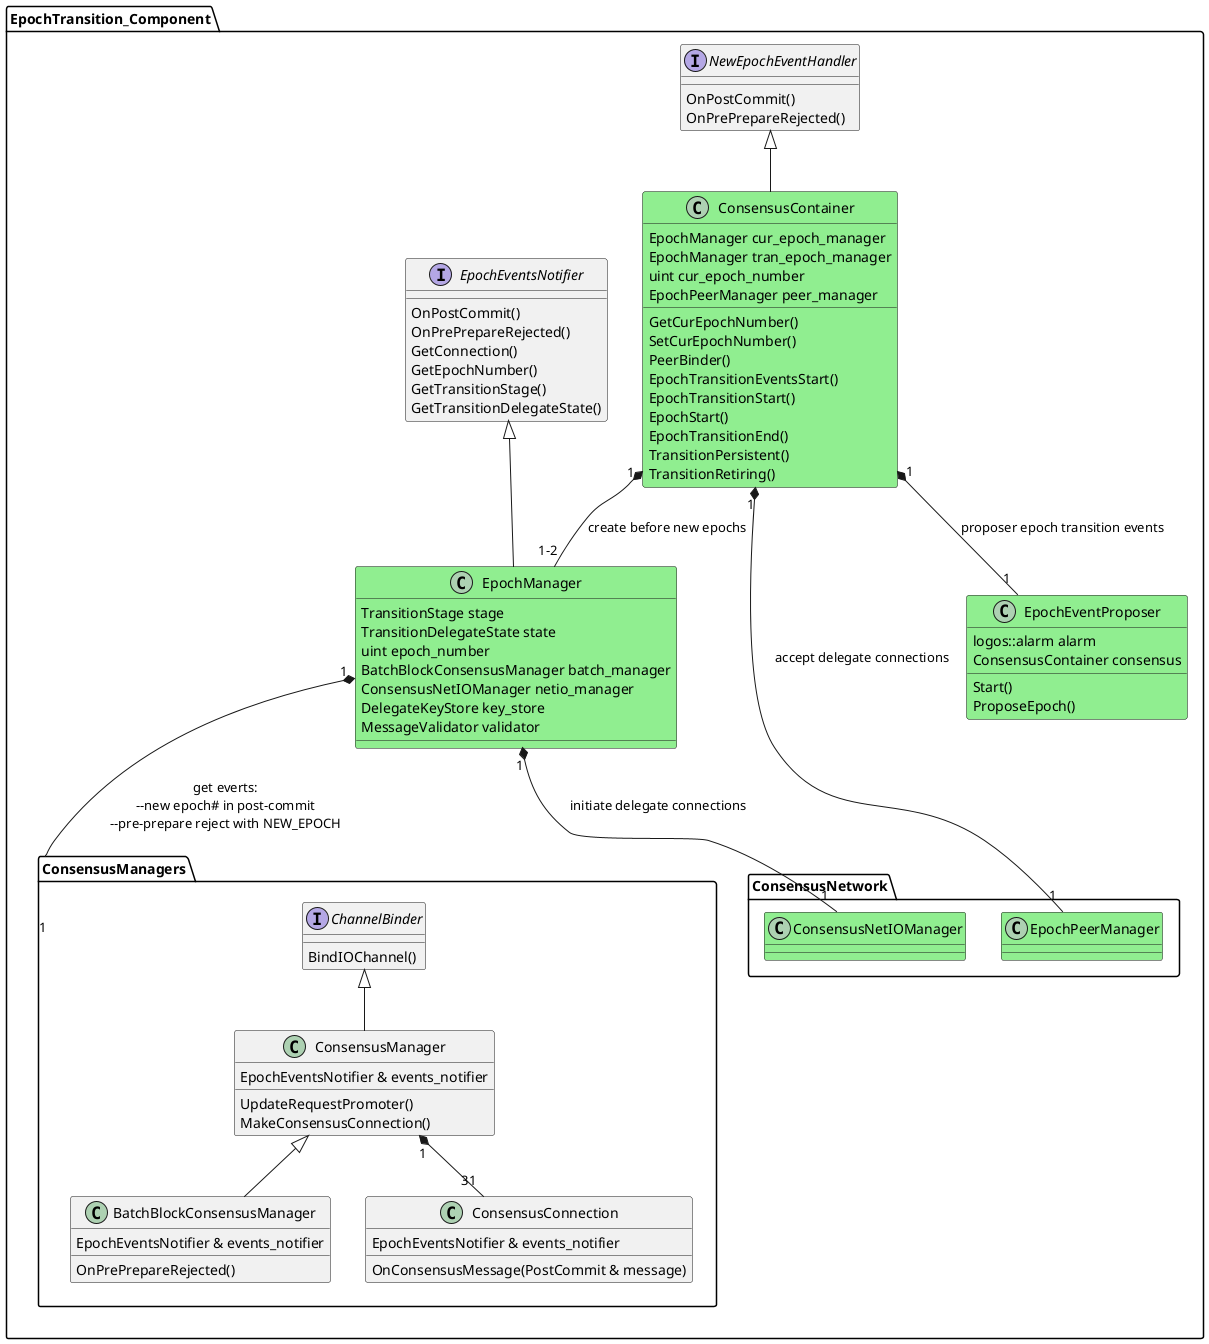 
@startuml

package EpochTransition_Component{
	
	package ConsensusManagers{
		interface ChannelBinder
		ChannelBinder : BindIOChannel()
		ChannelBinder <|-- ConsensusManager
		
		class ConsensusManager 
		ConsensusManager : EpochEventsNotifier & events_notifier
		ConsensusManager : UpdateRequestPromoter()
		ConsensusManager : MakeConsensusConnection()
	
		ConsensusManager <|-- BatchBlockConsensusManager
		ConsensusManager "1" *-- "31" ConsensusConnection
		
		class ConsensusConnection
		ConsensusConnection : EpochEventsNotifier & events_notifier
		ConsensusConnection : OnConsensusMessage(PostCommit & message)
		
		class BatchBlockConsensusManager 
		BatchBlockConsensusManager : EpochEventsNotifier & events_notifier
		BatchBlockConsensusManager : OnPrePrepareRejected()		
	}
	
	package ConsensusNetwork{
		class ConsensusNetIOManager #lightgreen
		class EpochPeerManager #lightgreen 
	}
	
	class EpochEventProposer #lightgreen
	EpochEventProposer : logos::alarm alarm
	EpochEventProposer : ConsensusContainer consensus 
	EpochEventProposer : Start()
	EpochEventProposer : ProposeEpoch()
	
	interface NewEpochEventHandler
	NewEpochEventHandler : OnPostCommit()
	NewEpochEventHandler : OnPrePrepareRejected()
		
	NewEpochEventHandler <|-- ConsensusContainer
	
	class ConsensusContainer #lightgreen
	ConsensusContainer : EpochManager cur_epoch_manager
	ConsensusContainer : EpochManager tran_epoch_manager
	ConsensusContainer : uint cur_epoch_number 
	ConsensusContainer : EpochPeerManager peer_manager
	
	ConsensusContainer : GetCurEpochNumber()
	ConsensusContainer : SetCurEpochNumber()
	ConsensusContainer : PeerBinder()
	ConsensusContainer : EpochTransitionEventsStart()
	ConsensusContainer : EpochTransitionStart()
	ConsensusContainer : EpochStart()
	ConsensusContainer : EpochTransitionEnd()
	ConsensusContainer : TransitionPersistent()
	ConsensusContainer : TransitionRetiring()

	ConsensusContainer "1" *-- "1-2" EpochManager : create before new epochs
	ConsensusContainer "1" *-- "1" EpochEventProposer : proposer epoch transition events
	ConsensusContainer "1" *-- "1" EpochPeerManager : accept delegate connections
 	
	interface EpochEventsNotifier
    EpochEventsNotifier : OnPostCommit()
    EpochEventsNotifier : OnPrePrepareRejected() 
    EpochEventsNotifier : GetConnection() 
    EpochEventsNotifier : GetEpochNumber() 
    EpochEventsNotifier : GetTransitionStage()
    EpochEventsNotifier : GetTransitionDelegateState()

	EpochEventsNotifier <|-- EpochManager
	
	class EpochManager #lightgreen
	EpochManager : TransitionStage stage
	EpochManager : TransitionDelegateState state
	EpochManager : uint epoch_number
	EpochManager : BatchBlockConsensusManager batch_manager
	EpochManager : ConsensusNetIOManager netio_manager
	EpochManager : DelegateKeyStore key_store
	EpochManager : MessageValidator validator
	
	EpochManager "1" *-- "1" ConsensusNetIOManager : initiate delegate connections
	EpochManager "1" *-- "1" ConsensusManagers : get everts:\n--new epoch# in post-commit\n--pre-prepare reject with NEW_EPOCH
	


@enduml

